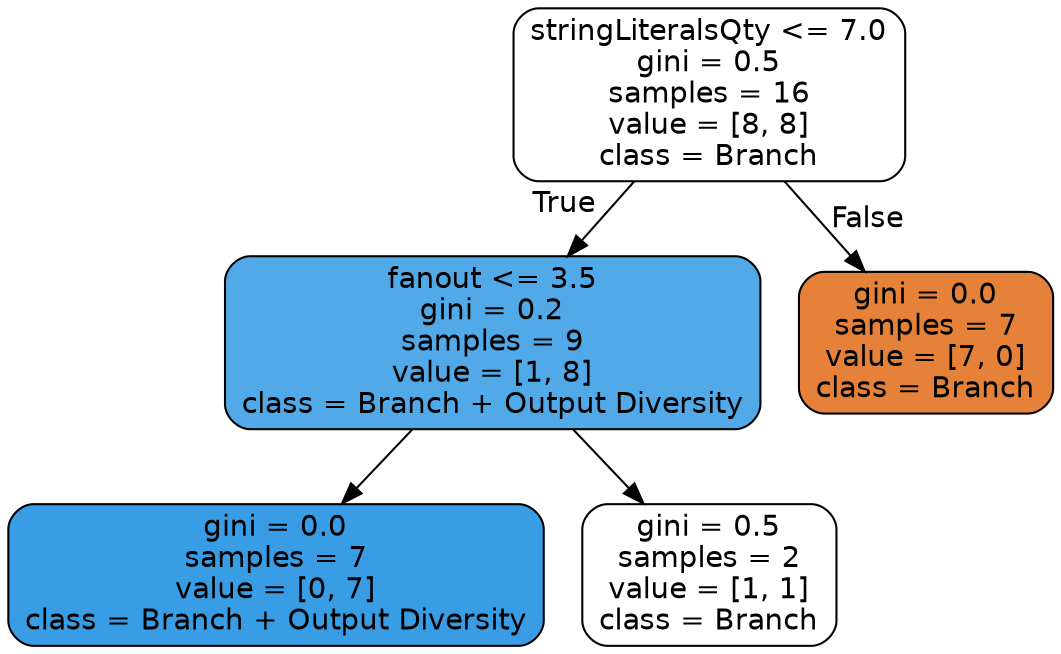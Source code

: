 digraph Tree {
node [shape=box, style="filled, rounded", color="black", fontname="helvetica"] ;
edge [fontname="helvetica"] ;
0 [label="stringLiteralsQty <= 7.0\ngini = 0.5\nsamples = 16\nvalue = [8, 8]\nclass = Branch", fillcolor="#ffffff"] ;
1 [label="fanout <= 3.5\ngini = 0.2\nsamples = 9\nvalue = [1, 8]\nclass = Branch + Output Diversity", fillcolor="#52a9e8"] ;
0 -> 1 [labeldistance=2.5, labelangle=45, headlabel="True"] ;
2 [label="gini = 0.0\nsamples = 7\nvalue = [0, 7]\nclass = Branch + Output Diversity", fillcolor="#399de5"] ;
1 -> 2 ;
3 [label="gini = 0.5\nsamples = 2\nvalue = [1, 1]\nclass = Branch", fillcolor="#ffffff"] ;
1 -> 3 ;
4 [label="gini = 0.0\nsamples = 7\nvalue = [7, 0]\nclass = Branch", fillcolor="#e58139"] ;
0 -> 4 [labeldistance=2.5, labelangle=-45, headlabel="False"] ;
}